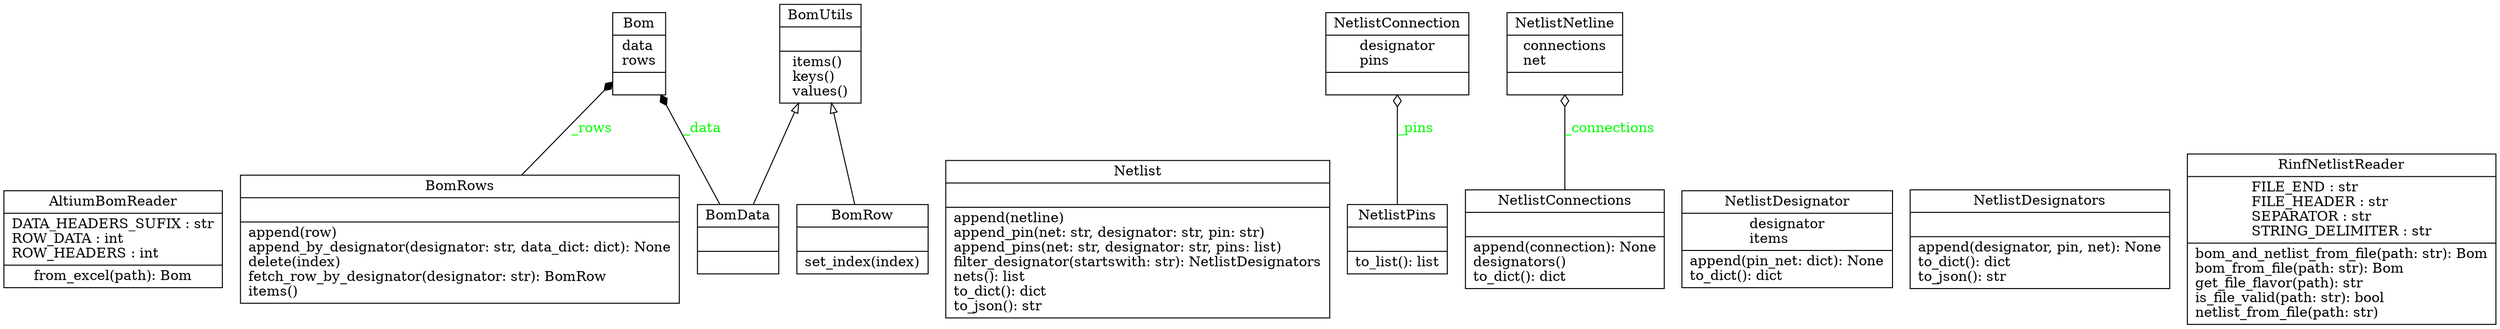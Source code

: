 digraph "classes" {
rankdir=BT
charset="utf-8"
"netbom.bom_readers.altium_bom_reader.AltiumBomReader" [color="black", fontcolor="black", label=<{AltiumBomReader|DATA_HEADERS_SUFIX : str<br ALIGN="LEFT"/>ROW_DATA : int<br ALIGN="LEFT"/>ROW_HEADERS : int<br ALIGN="LEFT"/>|from_excel(path): Bom<br ALIGN="LEFT"/>}>, shape="record", style="solid"];
"netbom.bom.Bom" [color="black", fontcolor="black", label=<{Bom|data<br ALIGN="LEFT"/>rows<br ALIGN="LEFT"/>|}>, shape="record", style="solid"];
"netbom.bom.BomData" [color="black", fontcolor="black", label=<{BomData|<br ALIGN="LEFT"/>|}>, shape="record", style="solid"];
"netbom.bom.BomRow" [color="black", fontcolor="black", label=<{BomRow|<br ALIGN="LEFT"/>|set_index(index)<br ALIGN="LEFT"/>}>, shape="record", style="solid"];
"netbom.bom.BomRows" [color="black", fontcolor="black", label=<{BomRows|<br ALIGN="LEFT"/>|append(row)<br ALIGN="LEFT"/>append_by_designator(designator: str, data_dict: dict): None<br ALIGN="LEFT"/>delete(index)<br ALIGN="LEFT"/>fetch_row_by_designator(designator: str): BomRow<br ALIGN="LEFT"/>items()<br ALIGN="LEFT"/>}>, shape="record", style="solid"];
"netbom.bom.BomUtils" [color="black", fontcolor="black", label=<{BomUtils|<br ALIGN="LEFT"/>|items()<br ALIGN="LEFT"/>keys()<br ALIGN="LEFT"/>values()<br ALIGN="LEFT"/>}>, shape="record", style="solid"];
"netbom.netlist.Netlist" [color="black", fontcolor="black", label=<{Netlist|<br ALIGN="LEFT"/>|append(netline)<br ALIGN="LEFT"/>append_pin(net: str, designator: str, pin: str)<br ALIGN="LEFT"/>append_pins(net: str, designator: str, pins: list)<br ALIGN="LEFT"/>filter_designator(startswith: str): NetlistDesignators<br ALIGN="LEFT"/>nets(): list<br ALIGN="LEFT"/>to_dict(): dict<br ALIGN="LEFT"/>to_json(): str<br ALIGN="LEFT"/>}>, shape="record", style="solid"];
"netbom.netlist.NetlistConnection" [color="black", fontcolor="black", label=<{NetlistConnection|designator<br ALIGN="LEFT"/>pins<br ALIGN="LEFT"/>|}>, shape="record", style="solid"];
"netbom.netlist.NetlistConnections" [color="black", fontcolor="black", label=<{NetlistConnections|<br ALIGN="LEFT"/>|append(connection): None<br ALIGN="LEFT"/>designators()<br ALIGN="LEFT"/>to_dict(): dict<br ALIGN="LEFT"/>}>, shape="record", style="solid"];
"netbom.netlist.NetlistDesignator" [color="black", fontcolor="black", label=<{NetlistDesignator|designator<br ALIGN="LEFT"/>items<br ALIGN="LEFT"/>|append(pin_net: dict): None<br ALIGN="LEFT"/>to_dict(): dict<br ALIGN="LEFT"/>}>, shape="record", style="solid"];
"netbom.netlist.NetlistDesignators" [color="black", fontcolor="black", label=<{NetlistDesignators|<br ALIGN="LEFT"/>|append(designator, pin, net): None<br ALIGN="LEFT"/>to_dict(): dict<br ALIGN="LEFT"/>to_json(): str<br ALIGN="LEFT"/>}>, shape="record", style="solid"];
"netbom.netlist.NetlistNetline" [color="black", fontcolor="black", label=<{NetlistNetline|connections<br ALIGN="LEFT"/>net<br ALIGN="LEFT"/>|}>, shape="record", style="solid"];
"netbom.netlist.NetlistPins" [color="black", fontcolor="black", label=<{NetlistPins|<br ALIGN="LEFT"/>|to_list(): list<br ALIGN="LEFT"/>}>, shape="record", style="solid"];
"netbom.netlist_readers.rinf_netlist_reader.RinfNetlistReader" [color="black", fontcolor="black", label=<{RinfNetlistReader|FILE_END : str<br ALIGN="LEFT"/>FILE_HEADER : str<br ALIGN="LEFT"/>SEPARATOR : str<br ALIGN="LEFT"/>STRING_DELIMITER : str<br ALIGN="LEFT"/>|bom_and_netlist_from_file(path: str): Bom<br ALIGN="LEFT"/>bom_from_file(path: str): Bom<br ALIGN="LEFT"/>get_file_flavor(path): str<br ALIGN="LEFT"/>is_file_valid(path: str): bool<br ALIGN="LEFT"/>netlist_from_file(path: str)<br ALIGN="LEFT"/>}>, shape="record", style="solid"];
"netbom.bom.BomData" -> "netbom.bom.BomUtils" [arrowhead="empty", arrowtail="none"];
"netbom.bom.BomRow" -> "netbom.bom.BomUtils" [arrowhead="empty", arrowtail="none"];
"netbom.bom.BomData" -> "netbom.bom.Bom" [arrowhead="diamond", arrowtail="none", fontcolor="green", label="_data", style="solid"];
"netbom.bom.BomRows" -> "netbom.bom.Bom" [arrowhead="diamond", arrowtail="none", fontcolor="green", label="_rows", style="solid"];
"netbom.netlist.NetlistConnections" -> "netbom.netlist.NetlistNetline" [arrowhead="odiamond", arrowtail="none", fontcolor="green", label="_connections", style="solid"];
"netbom.netlist.NetlistPins" -> "netbom.netlist.NetlistConnection" [arrowhead="odiamond", arrowtail="none", fontcolor="green", label="_pins", style="solid"];
}
